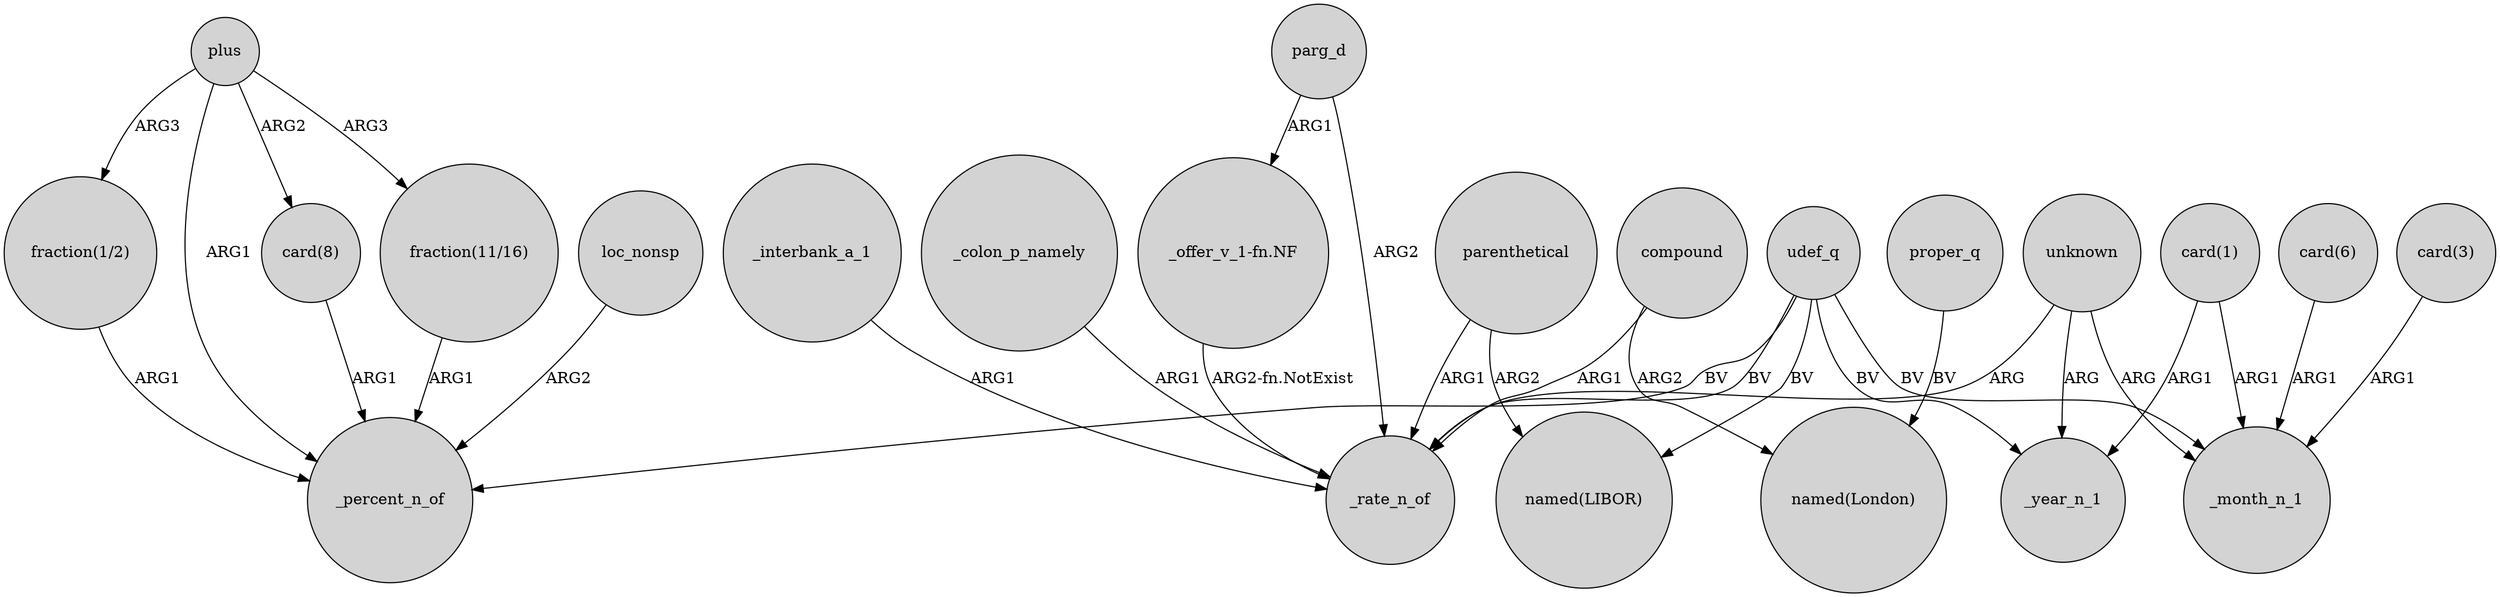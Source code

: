 digraph {
	node [shape=circle style=filled]
	plus -> "card(8)" [label=ARG2]
	_colon_p_namely -> _rate_n_of [label=ARG1]
	parenthetical -> "named(LIBOR)" [label=ARG2]
	_interbank_a_1 -> _rate_n_of [label=ARG1]
	"card(1)" -> _month_n_1 [label=ARG1]
	compound -> _rate_n_of [label=ARG1]
	plus -> _percent_n_of [label=ARG1]
	udef_q -> _rate_n_of [label=BV]
	"fraction(11/16)" -> _percent_n_of [label=ARG1]
	unknown -> _rate_n_of [label=ARG]
	unknown -> _year_n_1 [label=ARG]
	udef_q -> _month_n_1 [label=BV]
	"_offer_v_1-fn.NF" -> _rate_n_of [label="ARG2-fn.NotExist"]
	udef_q -> "named(LIBOR)" [label=BV]
	plus -> "fraction(11/16)" [label=ARG3]
	unknown -> _month_n_1 [label=ARG]
	loc_nonsp -> _percent_n_of [label=ARG2]
	compound -> "named(London)" [label=ARG2]
	proper_q -> "named(London)" [label=BV]
	plus -> "fraction(1/2)" [label=ARG3]
	"fraction(1/2)" -> _percent_n_of [label=ARG1]
	"card(1)" -> _year_n_1 [label=ARG1]
	parenthetical -> _rate_n_of [label=ARG1]
	udef_q -> _year_n_1 [label=BV]
	"card(8)" -> _percent_n_of [label=ARG1]
	udef_q -> _percent_n_of [label=BV]
	"card(6)" -> _month_n_1 [label=ARG1]
	parg_d -> "_offer_v_1-fn.NF" [label=ARG1]
	parg_d -> _rate_n_of [label=ARG2]
	"card(3)" -> _month_n_1 [label=ARG1]
}
